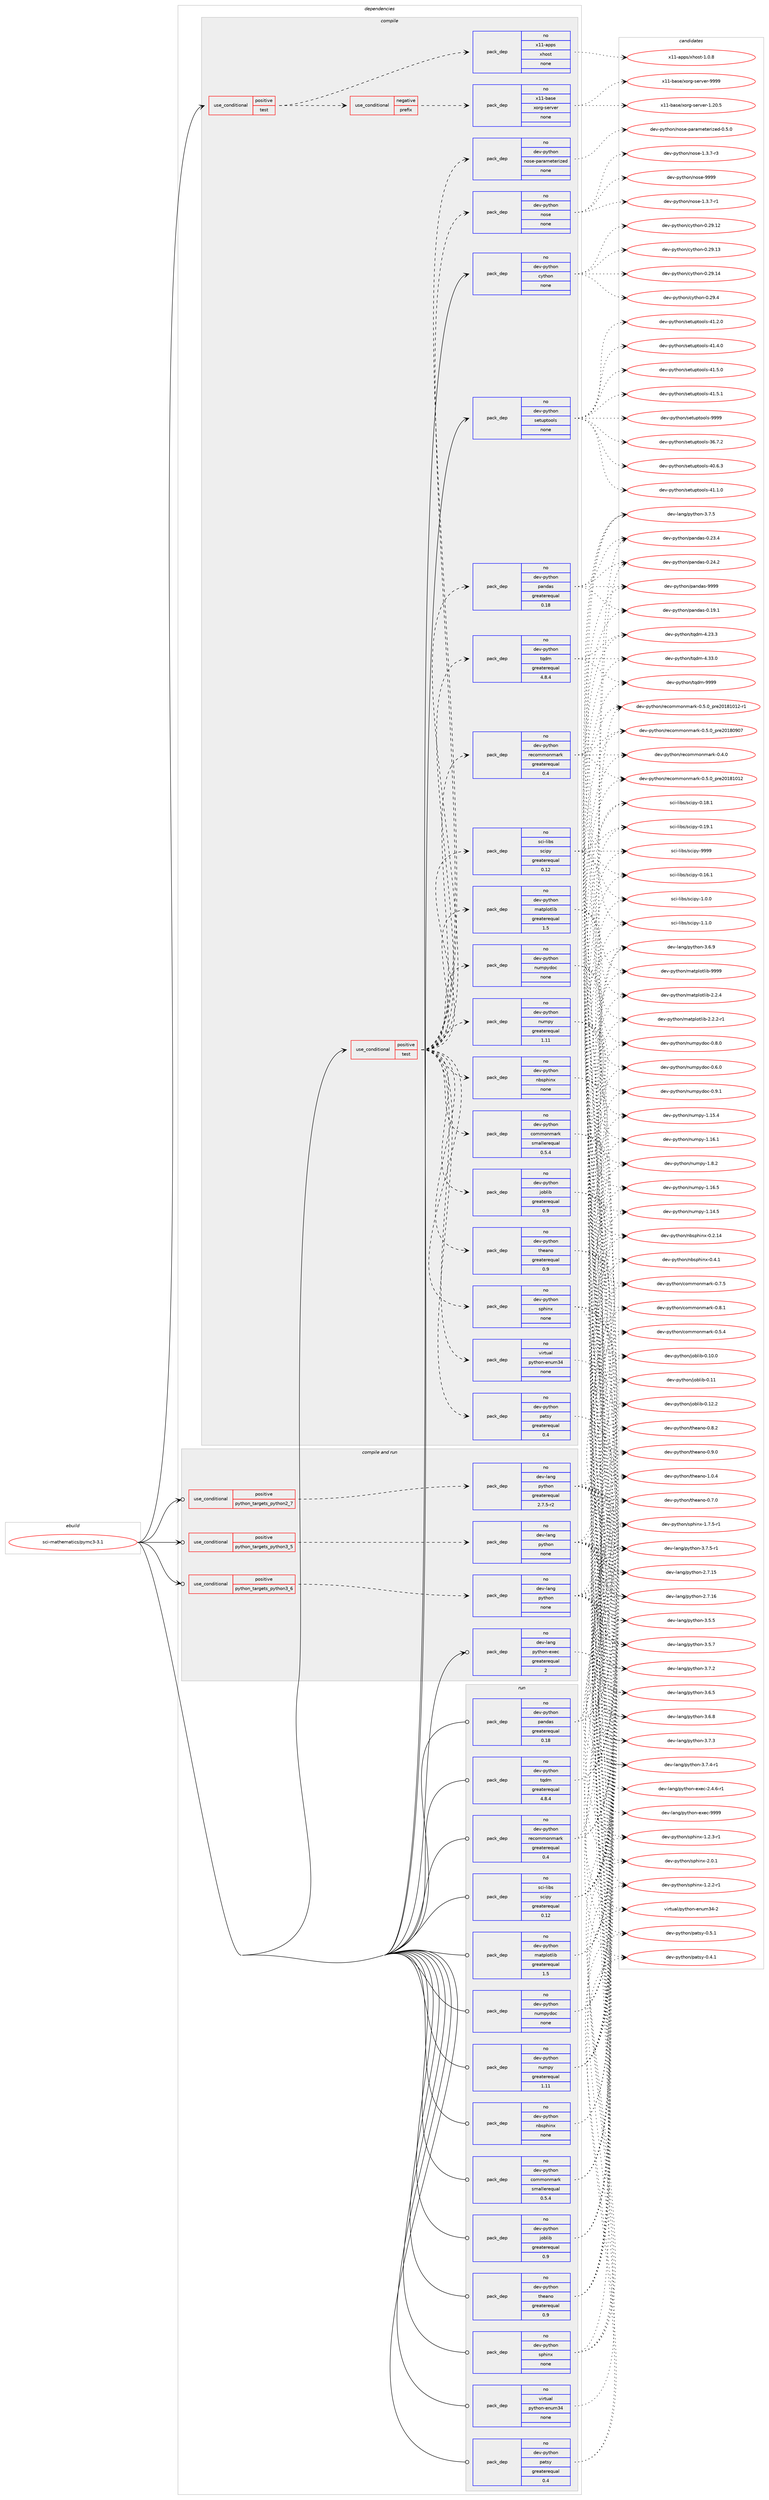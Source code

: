 digraph prolog {

# *************
# Graph options
# *************

newrank=true;
concentrate=true;
compound=true;
graph [rankdir=LR,fontname=Helvetica,fontsize=10,ranksep=1.5];#, ranksep=2.5, nodesep=0.2];
edge  [arrowhead=vee];
node  [fontname=Helvetica,fontsize=10];

# **********
# The ebuild
# **********

subgraph cluster_leftcol {
color=gray;
rank=same;
label=<<i>ebuild</i>>;
id [label="sci-mathematics/pymc3-3.1", color=red, width=4, href="../sci-mathematics/pymc3-3.1.svg"];
}

# ****************
# The dependencies
# ****************

subgraph cluster_midcol {
color=gray;
label=<<i>dependencies</i>>;
subgraph cluster_compile {
fillcolor="#eeeeee";
style=filled;
label=<<i>compile</i>>;
subgraph cond209351 {
dependency862166 [label=<<TABLE BORDER="0" CELLBORDER="1" CELLSPACING="0" CELLPADDING="4"><TR><TD ROWSPAN="3" CELLPADDING="10">use_conditional</TD></TR><TR><TD>positive</TD></TR><TR><TD>test</TD></TR></TABLE>>, shape=none, color=red];
subgraph cond209352 {
dependency862167 [label=<<TABLE BORDER="0" CELLBORDER="1" CELLSPACING="0" CELLPADDING="4"><TR><TD ROWSPAN="3" CELLPADDING="10">use_conditional</TD></TR><TR><TD>negative</TD></TR><TR><TD>prefix</TD></TR></TABLE>>, shape=none, color=red];
subgraph pack637575 {
dependency862168 [label=<<TABLE BORDER="0" CELLBORDER="1" CELLSPACING="0" CELLPADDING="4" WIDTH="220"><TR><TD ROWSPAN="6" CELLPADDING="30">pack_dep</TD></TR><TR><TD WIDTH="110">no</TD></TR><TR><TD>x11-base</TD></TR><TR><TD>xorg-server</TD></TR><TR><TD>none</TD></TR><TR><TD></TD></TR></TABLE>>, shape=none, color=blue];
}
dependency862167:e -> dependency862168:w [weight=20,style="dashed",arrowhead="vee"];
}
dependency862166:e -> dependency862167:w [weight=20,style="dashed",arrowhead="vee"];
subgraph pack637576 {
dependency862169 [label=<<TABLE BORDER="0" CELLBORDER="1" CELLSPACING="0" CELLPADDING="4" WIDTH="220"><TR><TD ROWSPAN="6" CELLPADDING="30">pack_dep</TD></TR><TR><TD WIDTH="110">no</TD></TR><TR><TD>x11-apps</TD></TR><TR><TD>xhost</TD></TR><TR><TD>none</TD></TR><TR><TD></TD></TR></TABLE>>, shape=none, color=blue];
}
dependency862166:e -> dependency862169:w [weight=20,style="dashed",arrowhead="vee"];
}
id:e -> dependency862166:w [weight=20,style="solid",arrowhead="vee"];
subgraph cond209353 {
dependency862170 [label=<<TABLE BORDER="0" CELLBORDER="1" CELLSPACING="0" CELLPADDING="4"><TR><TD ROWSPAN="3" CELLPADDING="10">use_conditional</TD></TR><TR><TD>positive</TD></TR><TR><TD>test</TD></TR></TABLE>>, shape=none, color=red];
subgraph pack637577 {
dependency862171 [label=<<TABLE BORDER="0" CELLBORDER="1" CELLSPACING="0" CELLPADDING="4" WIDTH="220"><TR><TD ROWSPAN="6" CELLPADDING="30">pack_dep</TD></TR><TR><TD WIDTH="110">no</TD></TR><TR><TD>dev-python</TD></TR><TR><TD>commonmark</TD></TR><TR><TD>smallerequal</TD></TR><TR><TD>0.5.4</TD></TR></TABLE>>, shape=none, color=blue];
}
dependency862170:e -> dependency862171:w [weight=20,style="dashed",arrowhead="vee"];
subgraph pack637578 {
dependency862172 [label=<<TABLE BORDER="0" CELLBORDER="1" CELLSPACING="0" CELLPADDING="4" WIDTH="220"><TR><TD ROWSPAN="6" CELLPADDING="30">pack_dep</TD></TR><TR><TD WIDTH="110">no</TD></TR><TR><TD>dev-python</TD></TR><TR><TD>joblib</TD></TR><TR><TD>greaterequal</TD></TR><TR><TD>0.9</TD></TR></TABLE>>, shape=none, color=blue];
}
dependency862170:e -> dependency862172:w [weight=20,style="dashed",arrowhead="vee"];
subgraph pack637579 {
dependency862173 [label=<<TABLE BORDER="0" CELLBORDER="1" CELLSPACING="0" CELLPADDING="4" WIDTH="220"><TR><TD ROWSPAN="6" CELLPADDING="30">pack_dep</TD></TR><TR><TD WIDTH="110">no</TD></TR><TR><TD>dev-python</TD></TR><TR><TD>numpy</TD></TR><TR><TD>greaterequal</TD></TR><TR><TD>1.11</TD></TR></TABLE>>, shape=none, color=blue];
}
dependency862170:e -> dependency862173:w [weight=20,style="dashed",arrowhead="vee"];
subgraph pack637580 {
dependency862174 [label=<<TABLE BORDER="0" CELLBORDER="1" CELLSPACING="0" CELLPADDING="4" WIDTH="220"><TR><TD ROWSPAN="6" CELLPADDING="30">pack_dep</TD></TR><TR><TD WIDTH="110">no</TD></TR><TR><TD>dev-python</TD></TR><TR><TD>matplotlib</TD></TR><TR><TD>greaterequal</TD></TR><TR><TD>1.5</TD></TR></TABLE>>, shape=none, color=blue];
}
dependency862170:e -> dependency862174:w [weight=20,style="dashed",arrowhead="vee"];
subgraph pack637581 {
dependency862175 [label=<<TABLE BORDER="0" CELLBORDER="1" CELLSPACING="0" CELLPADDING="4" WIDTH="220"><TR><TD ROWSPAN="6" CELLPADDING="30">pack_dep</TD></TR><TR><TD WIDTH="110">no</TD></TR><TR><TD>dev-python</TD></TR><TR><TD>nbsphinx</TD></TR><TR><TD>none</TD></TR><TR><TD></TD></TR></TABLE>>, shape=none, color=blue];
}
dependency862170:e -> dependency862175:w [weight=20,style="dashed",arrowhead="vee"];
subgraph pack637582 {
dependency862176 [label=<<TABLE BORDER="0" CELLBORDER="1" CELLSPACING="0" CELLPADDING="4" WIDTH="220"><TR><TD ROWSPAN="6" CELLPADDING="30">pack_dep</TD></TR><TR><TD WIDTH="110">no</TD></TR><TR><TD>dev-python</TD></TR><TR><TD>numpydoc</TD></TR><TR><TD>none</TD></TR><TR><TD></TD></TR></TABLE>>, shape=none, color=blue];
}
dependency862170:e -> dependency862176:w [weight=20,style="dashed",arrowhead="vee"];
subgraph pack637583 {
dependency862177 [label=<<TABLE BORDER="0" CELLBORDER="1" CELLSPACING="0" CELLPADDING="4" WIDTH="220"><TR><TD ROWSPAN="6" CELLPADDING="30">pack_dep</TD></TR><TR><TD WIDTH="110">no</TD></TR><TR><TD>dev-python</TD></TR><TR><TD>pandas</TD></TR><TR><TD>greaterequal</TD></TR><TR><TD>0.18</TD></TR></TABLE>>, shape=none, color=blue];
}
dependency862170:e -> dependency862177:w [weight=20,style="dashed",arrowhead="vee"];
subgraph pack637584 {
dependency862178 [label=<<TABLE BORDER="0" CELLBORDER="1" CELLSPACING="0" CELLPADDING="4" WIDTH="220"><TR><TD ROWSPAN="6" CELLPADDING="30">pack_dep</TD></TR><TR><TD WIDTH="110">no</TD></TR><TR><TD>dev-python</TD></TR><TR><TD>patsy</TD></TR><TR><TD>greaterequal</TD></TR><TR><TD>0.4</TD></TR></TABLE>>, shape=none, color=blue];
}
dependency862170:e -> dependency862178:w [weight=20,style="dashed",arrowhead="vee"];
subgraph pack637585 {
dependency862179 [label=<<TABLE BORDER="0" CELLBORDER="1" CELLSPACING="0" CELLPADDING="4" WIDTH="220"><TR><TD ROWSPAN="6" CELLPADDING="30">pack_dep</TD></TR><TR><TD WIDTH="110">no</TD></TR><TR><TD>dev-python</TD></TR><TR><TD>recommonmark</TD></TR><TR><TD>greaterequal</TD></TR><TR><TD>0.4</TD></TR></TABLE>>, shape=none, color=blue];
}
dependency862170:e -> dependency862179:w [weight=20,style="dashed",arrowhead="vee"];
subgraph pack637586 {
dependency862180 [label=<<TABLE BORDER="0" CELLBORDER="1" CELLSPACING="0" CELLPADDING="4" WIDTH="220"><TR><TD ROWSPAN="6" CELLPADDING="30">pack_dep</TD></TR><TR><TD WIDTH="110">no</TD></TR><TR><TD>dev-python</TD></TR><TR><TD>sphinx</TD></TR><TR><TD>none</TD></TR><TR><TD></TD></TR></TABLE>>, shape=none, color=blue];
}
dependency862170:e -> dependency862180:w [weight=20,style="dashed",arrowhead="vee"];
subgraph pack637587 {
dependency862181 [label=<<TABLE BORDER="0" CELLBORDER="1" CELLSPACING="0" CELLPADDING="4" WIDTH="220"><TR><TD ROWSPAN="6" CELLPADDING="30">pack_dep</TD></TR><TR><TD WIDTH="110">no</TD></TR><TR><TD>dev-python</TD></TR><TR><TD>theano</TD></TR><TR><TD>greaterequal</TD></TR><TR><TD>0.9</TD></TR></TABLE>>, shape=none, color=blue];
}
dependency862170:e -> dependency862181:w [weight=20,style="dashed",arrowhead="vee"];
subgraph pack637588 {
dependency862182 [label=<<TABLE BORDER="0" CELLBORDER="1" CELLSPACING="0" CELLPADDING="4" WIDTH="220"><TR><TD ROWSPAN="6" CELLPADDING="30">pack_dep</TD></TR><TR><TD WIDTH="110">no</TD></TR><TR><TD>dev-python</TD></TR><TR><TD>tqdm</TD></TR><TR><TD>greaterequal</TD></TR><TR><TD>4.8.4</TD></TR></TABLE>>, shape=none, color=blue];
}
dependency862170:e -> dependency862182:w [weight=20,style="dashed",arrowhead="vee"];
subgraph pack637589 {
dependency862183 [label=<<TABLE BORDER="0" CELLBORDER="1" CELLSPACING="0" CELLPADDING="4" WIDTH="220"><TR><TD ROWSPAN="6" CELLPADDING="30">pack_dep</TD></TR><TR><TD WIDTH="110">no</TD></TR><TR><TD>sci-libs</TD></TR><TR><TD>scipy</TD></TR><TR><TD>greaterequal</TD></TR><TR><TD>0.12</TD></TR></TABLE>>, shape=none, color=blue];
}
dependency862170:e -> dependency862183:w [weight=20,style="dashed",arrowhead="vee"];
subgraph pack637590 {
dependency862184 [label=<<TABLE BORDER="0" CELLBORDER="1" CELLSPACING="0" CELLPADDING="4" WIDTH="220"><TR><TD ROWSPAN="6" CELLPADDING="30">pack_dep</TD></TR><TR><TD WIDTH="110">no</TD></TR><TR><TD>virtual</TD></TR><TR><TD>python-enum34</TD></TR><TR><TD>none</TD></TR><TR><TD></TD></TR></TABLE>>, shape=none, color=blue];
}
dependency862170:e -> dependency862184:w [weight=20,style="dashed",arrowhead="vee"];
subgraph pack637591 {
dependency862185 [label=<<TABLE BORDER="0" CELLBORDER="1" CELLSPACING="0" CELLPADDING="4" WIDTH="220"><TR><TD ROWSPAN="6" CELLPADDING="30">pack_dep</TD></TR><TR><TD WIDTH="110">no</TD></TR><TR><TD>dev-python</TD></TR><TR><TD>nose</TD></TR><TR><TD>none</TD></TR><TR><TD></TD></TR></TABLE>>, shape=none, color=blue];
}
dependency862170:e -> dependency862185:w [weight=20,style="dashed",arrowhead="vee"];
subgraph pack637592 {
dependency862186 [label=<<TABLE BORDER="0" CELLBORDER="1" CELLSPACING="0" CELLPADDING="4" WIDTH="220"><TR><TD ROWSPAN="6" CELLPADDING="30">pack_dep</TD></TR><TR><TD WIDTH="110">no</TD></TR><TR><TD>dev-python</TD></TR><TR><TD>nose-parameterized</TD></TR><TR><TD>none</TD></TR><TR><TD></TD></TR></TABLE>>, shape=none, color=blue];
}
dependency862170:e -> dependency862186:w [weight=20,style="dashed",arrowhead="vee"];
}
id:e -> dependency862170:w [weight=20,style="solid",arrowhead="vee"];
subgraph pack637593 {
dependency862187 [label=<<TABLE BORDER="0" CELLBORDER="1" CELLSPACING="0" CELLPADDING="4" WIDTH="220"><TR><TD ROWSPAN="6" CELLPADDING="30">pack_dep</TD></TR><TR><TD WIDTH="110">no</TD></TR><TR><TD>dev-python</TD></TR><TR><TD>cython</TD></TR><TR><TD>none</TD></TR><TR><TD></TD></TR></TABLE>>, shape=none, color=blue];
}
id:e -> dependency862187:w [weight=20,style="solid",arrowhead="vee"];
subgraph pack637594 {
dependency862188 [label=<<TABLE BORDER="0" CELLBORDER="1" CELLSPACING="0" CELLPADDING="4" WIDTH="220"><TR><TD ROWSPAN="6" CELLPADDING="30">pack_dep</TD></TR><TR><TD WIDTH="110">no</TD></TR><TR><TD>dev-python</TD></TR><TR><TD>setuptools</TD></TR><TR><TD>none</TD></TR><TR><TD></TD></TR></TABLE>>, shape=none, color=blue];
}
id:e -> dependency862188:w [weight=20,style="solid",arrowhead="vee"];
}
subgraph cluster_compileandrun {
fillcolor="#eeeeee";
style=filled;
label=<<i>compile and run</i>>;
subgraph cond209354 {
dependency862189 [label=<<TABLE BORDER="0" CELLBORDER="1" CELLSPACING="0" CELLPADDING="4"><TR><TD ROWSPAN="3" CELLPADDING="10">use_conditional</TD></TR><TR><TD>positive</TD></TR><TR><TD>python_targets_python2_7</TD></TR></TABLE>>, shape=none, color=red];
subgraph pack637595 {
dependency862190 [label=<<TABLE BORDER="0" CELLBORDER="1" CELLSPACING="0" CELLPADDING="4" WIDTH="220"><TR><TD ROWSPAN="6" CELLPADDING="30">pack_dep</TD></TR><TR><TD WIDTH="110">no</TD></TR><TR><TD>dev-lang</TD></TR><TR><TD>python</TD></TR><TR><TD>greaterequal</TD></TR><TR><TD>2.7.5-r2</TD></TR></TABLE>>, shape=none, color=blue];
}
dependency862189:e -> dependency862190:w [weight=20,style="dashed",arrowhead="vee"];
}
id:e -> dependency862189:w [weight=20,style="solid",arrowhead="odotvee"];
subgraph cond209355 {
dependency862191 [label=<<TABLE BORDER="0" CELLBORDER="1" CELLSPACING="0" CELLPADDING="4"><TR><TD ROWSPAN="3" CELLPADDING="10">use_conditional</TD></TR><TR><TD>positive</TD></TR><TR><TD>python_targets_python3_5</TD></TR></TABLE>>, shape=none, color=red];
subgraph pack637596 {
dependency862192 [label=<<TABLE BORDER="0" CELLBORDER="1" CELLSPACING="0" CELLPADDING="4" WIDTH="220"><TR><TD ROWSPAN="6" CELLPADDING="30">pack_dep</TD></TR><TR><TD WIDTH="110">no</TD></TR><TR><TD>dev-lang</TD></TR><TR><TD>python</TD></TR><TR><TD>none</TD></TR><TR><TD></TD></TR></TABLE>>, shape=none, color=blue];
}
dependency862191:e -> dependency862192:w [weight=20,style="dashed",arrowhead="vee"];
}
id:e -> dependency862191:w [weight=20,style="solid",arrowhead="odotvee"];
subgraph cond209356 {
dependency862193 [label=<<TABLE BORDER="0" CELLBORDER="1" CELLSPACING="0" CELLPADDING="4"><TR><TD ROWSPAN="3" CELLPADDING="10">use_conditional</TD></TR><TR><TD>positive</TD></TR><TR><TD>python_targets_python3_6</TD></TR></TABLE>>, shape=none, color=red];
subgraph pack637597 {
dependency862194 [label=<<TABLE BORDER="0" CELLBORDER="1" CELLSPACING="0" CELLPADDING="4" WIDTH="220"><TR><TD ROWSPAN="6" CELLPADDING="30">pack_dep</TD></TR><TR><TD WIDTH="110">no</TD></TR><TR><TD>dev-lang</TD></TR><TR><TD>python</TD></TR><TR><TD>none</TD></TR><TR><TD></TD></TR></TABLE>>, shape=none, color=blue];
}
dependency862193:e -> dependency862194:w [weight=20,style="dashed",arrowhead="vee"];
}
id:e -> dependency862193:w [weight=20,style="solid",arrowhead="odotvee"];
subgraph pack637598 {
dependency862195 [label=<<TABLE BORDER="0" CELLBORDER="1" CELLSPACING="0" CELLPADDING="4" WIDTH="220"><TR><TD ROWSPAN="6" CELLPADDING="30">pack_dep</TD></TR><TR><TD WIDTH="110">no</TD></TR><TR><TD>dev-lang</TD></TR><TR><TD>python-exec</TD></TR><TR><TD>greaterequal</TD></TR><TR><TD>2</TD></TR></TABLE>>, shape=none, color=blue];
}
id:e -> dependency862195:w [weight=20,style="solid",arrowhead="odotvee"];
}
subgraph cluster_run {
fillcolor="#eeeeee";
style=filled;
label=<<i>run</i>>;
subgraph pack637599 {
dependency862196 [label=<<TABLE BORDER="0" CELLBORDER="1" CELLSPACING="0" CELLPADDING="4" WIDTH="220"><TR><TD ROWSPAN="6" CELLPADDING="30">pack_dep</TD></TR><TR><TD WIDTH="110">no</TD></TR><TR><TD>dev-python</TD></TR><TR><TD>commonmark</TD></TR><TR><TD>smallerequal</TD></TR><TR><TD>0.5.4</TD></TR></TABLE>>, shape=none, color=blue];
}
id:e -> dependency862196:w [weight=20,style="solid",arrowhead="odot"];
subgraph pack637600 {
dependency862197 [label=<<TABLE BORDER="0" CELLBORDER="1" CELLSPACING="0" CELLPADDING="4" WIDTH="220"><TR><TD ROWSPAN="6" CELLPADDING="30">pack_dep</TD></TR><TR><TD WIDTH="110">no</TD></TR><TR><TD>dev-python</TD></TR><TR><TD>joblib</TD></TR><TR><TD>greaterequal</TD></TR><TR><TD>0.9</TD></TR></TABLE>>, shape=none, color=blue];
}
id:e -> dependency862197:w [weight=20,style="solid",arrowhead="odot"];
subgraph pack637601 {
dependency862198 [label=<<TABLE BORDER="0" CELLBORDER="1" CELLSPACING="0" CELLPADDING="4" WIDTH="220"><TR><TD ROWSPAN="6" CELLPADDING="30">pack_dep</TD></TR><TR><TD WIDTH="110">no</TD></TR><TR><TD>dev-python</TD></TR><TR><TD>matplotlib</TD></TR><TR><TD>greaterequal</TD></TR><TR><TD>1.5</TD></TR></TABLE>>, shape=none, color=blue];
}
id:e -> dependency862198:w [weight=20,style="solid",arrowhead="odot"];
subgraph pack637602 {
dependency862199 [label=<<TABLE BORDER="0" CELLBORDER="1" CELLSPACING="0" CELLPADDING="4" WIDTH="220"><TR><TD ROWSPAN="6" CELLPADDING="30">pack_dep</TD></TR><TR><TD WIDTH="110">no</TD></TR><TR><TD>dev-python</TD></TR><TR><TD>nbsphinx</TD></TR><TR><TD>none</TD></TR><TR><TD></TD></TR></TABLE>>, shape=none, color=blue];
}
id:e -> dependency862199:w [weight=20,style="solid",arrowhead="odot"];
subgraph pack637603 {
dependency862200 [label=<<TABLE BORDER="0" CELLBORDER="1" CELLSPACING="0" CELLPADDING="4" WIDTH="220"><TR><TD ROWSPAN="6" CELLPADDING="30">pack_dep</TD></TR><TR><TD WIDTH="110">no</TD></TR><TR><TD>dev-python</TD></TR><TR><TD>numpy</TD></TR><TR><TD>greaterequal</TD></TR><TR><TD>1.11</TD></TR></TABLE>>, shape=none, color=blue];
}
id:e -> dependency862200:w [weight=20,style="solid",arrowhead="odot"];
subgraph pack637604 {
dependency862201 [label=<<TABLE BORDER="0" CELLBORDER="1" CELLSPACING="0" CELLPADDING="4" WIDTH="220"><TR><TD ROWSPAN="6" CELLPADDING="30">pack_dep</TD></TR><TR><TD WIDTH="110">no</TD></TR><TR><TD>dev-python</TD></TR><TR><TD>numpydoc</TD></TR><TR><TD>none</TD></TR><TR><TD></TD></TR></TABLE>>, shape=none, color=blue];
}
id:e -> dependency862201:w [weight=20,style="solid",arrowhead="odot"];
subgraph pack637605 {
dependency862202 [label=<<TABLE BORDER="0" CELLBORDER="1" CELLSPACING="0" CELLPADDING="4" WIDTH="220"><TR><TD ROWSPAN="6" CELLPADDING="30">pack_dep</TD></TR><TR><TD WIDTH="110">no</TD></TR><TR><TD>dev-python</TD></TR><TR><TD>pandas</TD></TR><TR><TD>greaterequal</TD></TR><TR><TD>0.18</TD></TR></TABLE>>, shape=none, color=blue];
}
id:e -> dependency862202:w [weight=20,style="solid",arrowhead="odot"];
subgraph pack637606 {
dependency862203 [label=<<TABLE BORDER="0" CELLBORDER="1" CELLSPACING="0" CELLPADDING="4" WIDTH="220"><TR><TD ROWSPAN="6" CELLPADDING="30">pack_dep</TD></TR><TR><TD WIDTH="110">no</TD></TR><TR><TD>dev-python</TD></TR><TR><TD>patsy</TD></TR><TR><TD>greaterequal</TD></TR><TR><TD>0.4</TD></TR></TABLE>>, shape=none, color=blue];
}
id:e -> dependency862203:w [weight=20,style="solid",arrowhead="odot"];
subgraph pack637607 {
dependency862204 [label=<<TABLE BORDER="0" CELLBORDER="1" CELLSPACING="0" CELLPADDING="4" WIDTH="220"><TR><TD ROWSPAN="6" CELLPADDING="30">pack_dep</TD></TR><TR><TD WIDTH="110">no</TD></TR><TR><TD>dev-python</TD></TR><TR><TD>recommonmark</TD></TR><TR><TD>greaterequal</TD></TR><TR><TD>0.4</TD></TR></TABLE>>, shape=none, color=blue];
}
id:e -> dependency862204:w [weight=20,style="solid",arrowhead="odot"];
subgraph pack637608 {
dependency862205 [label=<<TABLE BORDER="0" CELLBORDER="1" CELLSPACING="0" CELLPADDING="4" WIDTH="220"><TR><TD ROWSPAN="6" CELLPADDING="30">pack_dep</TD></TR><TR><TD WIDTH="110">no</TD></TR><TR><TD>dev-python</TD></TR><TR><TD>sphinx</TD></TR><TR><TD>none</TD></TR><TR><TD></TD></TR></TABLE>>, shape=none, color=blue];
}
id:e -> dependency862205:w [weight=20,style="solid",arrowhead="odot"];
subgraph pack637609 {
dependency862206 [label=<<TABLE BORDER="0" CELLBORDER="1" CELLSPACING="0" CELLPADDING="4" WIDTH="220"><TR><TD ROWSPAN="6" CELLPADDING="30">pack_dep</TD></TR><TR><TD WIDTH="110">no</TD></TR><TR><TD>dev-python</TD></TR><TR><TD>theano</TD></TR><TR><TD>greaterequal</TD></TR><TR><TD>0.9</TD></TR></TABLE>>, shape=none, color=blue];
}
id:e -> dependency862206:w [weight=20,style="solid",arrowhead="odot"];
subgraph pack637610 {
dependency862207 [label=<<TABLE BORDER="0" CELLBORDER="1" CELLSPACING="0" CELLPADDING="4" WIDTH="220"><TR><TD ROWSPAN="6" CELLPADDING="30">pack_dep</TD></TR><TR><TD WIDTH="110">no</TD></TR><TR><TD>dev-python</TD></TR><TR><TD>tqdm</TD></TR><TR><TD>greaterequal</TD></TR><TR><TD>4.8.4</TD></TR></TABLE>>, shape=none, color=blue];
}
id:e -> dependency862207:w [weight=20,style="solid",arrowhead="odot"];
subgraph pack637611 {
dependency862208 [label=<<TABLE BORDER="0" CELLBORDER="1" CELLSPACING="0" CELLPADDING="4" WIDTH="220"><TR><TD ROWSPAN="6" CELLPADDING="30">pack_dep</TD></TR><TR><TD WIDTH="110">no</TD></TR><TR><TD>sci-libs</TD></TR><TR><TD>scipy</TD></TR><TR><TD>greaterequal</TD></TR><TR><TD>0.12</TD></TR></TABLE>>, shape=none, color=blue];
}
id:e -> dependency862208:w [weight=20,style="solid",arrowhead="odot"];
subgraph pack637612 {
dependency862209 [label=<<TABLE BORDER="0" CELLBORDER="1" CELLSPACING="0" CELLPADDING="4" WIDTH="220"><TR><TD ROWSPAN="6" CELLPADDING="30">pack_dep</TD></TR><TR><TD WIDTH="110">no</TD></TR><TR><TD>virtual</TD></TR><TR><TD>python-enum34</TD></TR><TR><TD>none</TD></TR><TR><TD></TD></TR></TABLE>>, shape=none, color=blue];
}
id:e -> dependency862209:w [weight=20,style="solid",arrowhead="odot"];
}
}

# **************
# The candidates
# **************

subgraph cluster_choices {
rank=same;
color=gray;
label=<<i>candidates</i>>;

subgraph choice637575 {
color=black;
nodesep=1;
choice1204949459897115101471201111141034511510111411810111445494650484653 [label="x11-base/xorg-server-1.20.5", color=red, width=4,href="../x11-base/xorg-server-1.20.5.svg"];
choice120494945989711510147120111114103451151011141181011144557575757 [label="x11-base/xorg-server-9999", color=red, width=4,href="../x11-base/xorg-server-9999.svg"];
dependency862168:e -> choice1204949459897115101471201111141034511510111411810111445494650484653:w [style=dotted,weight="100"];
dependency862168:e -> choice120494945989711510147120111114103451151011141181011144557575757:w [style=dotted,weight="100"];
}
subgraph choice637576 {
color=black;
nodesep=1;
choice1204949459711211211547120104111115116454946484656 [label="x11-apps/xhost-1.0.8", color=red, width=4,href="../x11-apps/xhost-1.0.8.svg"];
dependency862169:e -> choice1204949459711211211547120104111115116454946484656:w [style=dotted,weight="100"];
}
subgraph choice637577 {
color=black;
nodesep=1;
choice10010111845112121116104111110479911110910911111010997114107454846534652 [label="dev-python/commonmark-0.5.4", color=red, width=4,href="../dev-python/commonmark-0.5.4.svg"];
choice10010111845112121116104111110479911110910911111010997114107454846554653 [label="dev-python/commonmark-0.7.5", color=red, width=4,href="../dev-python/commonmark-0.7.5.svg"];
choice10010111845112121116104111110479911110910911111010997114107454846564649 [label="dev-python/commonmark-0.8.1", color=red, width=4,href="../dev-python/commonmark-0.8.1.svg"];
dependency862171:e -> choice10010111845112121116104111110479911110910911111010997114107454846534652:w [style=dotted,weight="100"];
dependency862171:e -> choice10010111845112121116104111110479911110910911111010997114107454846554653:w [style=dotted,weight="100"];
dependency862171:e -> choice10010111845112121116104111110479911110910911111010997114107454846564649:w [style=dotted,weight="100"];
}
subgraph choice637578 {
color=black;
nodesep=1;
choice1001011184511212111610411111047106111981081059845484649484648 [label="dev-python/joblib-0.10.0", color=red, width=4,href="../dev-python/joblib-0.10.0.svg"];
choice100101118451121211161041111104710611198108105984548464949 [label="dev-python/joblib-0.11", color=red, width=4,href="../dev-python/joblib-0.11.svg"];
choice1001011184511212111610411111047106111981081059845484649504650 [label="dev-python/joblib-0.12.2", color=red, width=4,href="../dev-python/joblib-0.12.2.svg"];
dependency862172:e -> choice1001011184511212111610411111047106111981081059845484649484648:w [style=dotted,weight="100"];
dependency862172:e -> choice100101118451121211161041111104710611198108105984548464949:w [style=dotted,weight="100"];
dependency862172:e -> choice1001011184511212111610411111047106111981081059845484649504650:w [style=dotted,weight="100"];
}
subgraph choice637579 {
color=black;
nodesep=1;
choice100101118451121211161041111104711011710911212145494649524653 [label="dev-python/numpy-1.14.5", color=red, width=4,href="../dev-python/numpy-1.14.5.svg"];
choice100101118451121211161041111104711011710911212145494649534652 [label="dev-python/numpy-1.15.4", color=red, width=4,href="../dev-python/numpy-1.15.4.svg"];
choice100101118451121211161041111104711011710911212145494649544649 [label="dev-python/numpy-1.16.1", color=red, width=4,href="../dev-python/numpy-1.16.1.svg"];
choice100101118451121211161041111104711011710911212145494649544653 [label="dev-python/numpy-1.16.5", color=red, width=4,href="../dev-python/numpy-1.16.5.svg"];
choice1001011184511212111610411111047110117109112121454946564650 [label="dev-python/numpy-1.8.2", color=red, width=4,href="../dev-python/numpy-1.8.2.svg"];
dependency862173:e -> choice100101118451121211161041111104711011710911212145494649524653:w [style=dotted,weight="100"];
dependency862173:e -> choice100101118451121211161041111104711011710911212145494649534652:w [style=dotted,weight="100"];
dependency862173:e -> choice100101118451121211161041111104711011710911212145494649544649:w [style=dotted,weight="100"];
dependency862173:e -> choice100101118451121211161041111104711011710911212145494649544653:w [style=dotted,weight="100"];
dependency862173:e -> choice1001011184511212111610411111047110117109112121454946564650:w [style=dotted,weight="100"];
}
subgraph choice637580 {
color=black;
nodesep=1;
choice100101118451121211161041111104710997116112108111116108105984550465046504511449 [label="dev-python/matplotlib-2.2.2-r1", color=red, width=4,href="../dev-python/matplotlib-2.2.2-r1.svg"];
choice10010111845112121116104111110471099711611210811111610810598455046504652 [label="dev-python/matplotlib-2.2.4", color=red, width=4,href="../dev-python/matplotlib-2.2.4.svg"];
choice100101118451121211161041111104710997116112108111116108105984557575757 [label="dev-python/matplotlib-9999", color=red, width=4,href="../dev-python/matplotlib-9999.svg"];
dependency862174:e -> choice100101118451121211161041111104710997116112108111116108105984550465046504511449:w [style=dotted,weight="100"];
dependency862174:e -> choice10010111845112121116104111110471099711611210811111610810598455046504652:w [style=dotted,weight="100"];
dependency862174:e -> choice100101118451121211161041111104710997116112108111116108105984557575757:w [style=dotted,weight="100"];
}
subgraph choice637581 {
color=black;
nodesep=1;
choice10010111845112121116104111110471109811511210410511012045484650464952 [label="dev-python/nbsphinx-0.2.14", color=red, width=4,href="../dev-python/nbsphinx-0.2.14.svg"];
choice100101118451121211161041111104711098115112104105110120454846524649 [label="dev-python/nbsphinx-0.4.1", color=red, width=4,href="../dev-python/nbsphinx-0.4.1.svg"];
dependency862175:e -> choice10010111845112121116104111110471109811511210410511012045484650464952:w [style=dotted,weight="100"];
dependency862175:e -> choice100101118451121211161041111104711098115112104105110120454846524649:w [style=dotted,weight="100"];
}
subgraph choice637582 {
color=black;
nodesep=1;
choice100101118451121211161041111104711011710911212110011199454846544648 [label="dev-python/numpydoc-0.6.0", color=red, width=4,href="../dev-python/numpydoc-0.6.0.svg"];
choice100101118451121211161041111104711011710911212110011199454846564648 [label="dev-python/numpydoc-0.8.0", color=red, width=4,href="../dev-python/numpydoc-0.8.0.svg"];
choice100101118451121211161041111104711011710911212110011199454846574649 [label="dev-python/numpydoc-0.9.1", color=red, width=4,href="../dev-python/numpydoc-0.9.1.svg"];
dependency862176:e -> choice100101118451121211161041111104711011710911212110011199454846544648:w [style=dotted,weight="100"];
dependency862176:e -> choice100101118451121211161041111104711011710911212110011199454846564648:w [style=dotted,weight="100"];
dependency862176:e -> choice100101118451121211161041111104711011710911212110011199454846574649:w [style=dotted,weight="100"];
}
subgraph choice637583 {
color=black;
nodesep=1;
choice1001011184511212111610411111047112971101009711545484649574649 [label="dev-python/pandas-0.19.1", color=red, width=4,href="../dev-python/pandas-0.19.1.svg"];
choice1001011184511212111610411111047112971101009711545484650514652 [label="dev-python/pandas-0.23.4", color=red, width=4,href="../dev-python/pandas-0.23.4.svg"];
choice1001011184511212111610411111047112971101009711545484650524650 [label="dev-python/pandas-0.24.2", color=red, width=4,href="../dev-python/pandas-0.24.2.svg"];
choice100101118451121211161041111104711297110100971154557575757 [label="dev-python/pandas-9999", color=red, width=4,href="../dev-python/pandas-9999.svg"];
dependency862177:e -> choice1001011184511212111610411111047112971101009711545484649574649:w [style=dotted,weight="100"];
dependency862177:e -> choice1001011184511212111610411111047112971101009711545484650514652:w [style=dotted,weight="100"];
dependency862177:e -> choice1001011184511212111610411111047112971101009711545484650524650:w [style=dotted,weight="100"];
dependency862177:e -> choice100101118451121211161041111104711297110100971154557575757:w [style=dotted,weight="100"];
}
subgraph choice637584 {
color=black;
nodesep=1;
choice100101118451121211161041111104711297116115121454846524649 [label="dev-python/patsy-0.4.1", color=red, width=4,href="../dev-python/patsy-0.4.1.svg"];
choice100101118451121211161041111104711297116115121454846534649 [label="dev-python/patsy-0.5.1", color=red, width=4,href="../dev-python/patsy-0.5.1.svg"];
dependency862178:e -> choice100101118451121211161041111104711297116115121454846524649:w [style=dotted,weight="100"];
dependency862178:e -> choice100101118451121211161041111104711297116115121454846534649:w [style=dotted,weight="100"];
}
subgraph choice637585 {
color=black;
nodesep=1;
choice10010111845112121116104111110471141019911110910911111010997114107454846524648 [label="dev-python/recommonmark-0.4.0", color=red, width=4,href="../dev-python/recommonmark-0.4.0.svg"];
choice10010111845112121116104111110471141019911110910911111010997114107454846534648951121141015048495648574855 [label="dev-python/recommonmark-0.5.0_pre20180907", color=red, width=4,href="../dev-python/recommonmark-0.5.0_pre20180907.svg"];
choice10010111845112121116104111110471141019911110910911111010997114107454846534648951121141015048495649484950 [label="dev-python/recommonmark-0.5.0_pre20181012", color=red, width=4,href="../dev-python/recommonmark-0.5.0_pre20181012.svg"];
choice100101118451121211161041111104711410199111109109111110109971141074548465346489511211410150484956494849504511449 [label="dev-python/recommonmark-0.5.0_pre20181012-r1", color=red, width=4,href="../dev-python/recommonmark-0.5.0_pre20181012-r1.svg"];
dependency862179:e -> choice10010111845112121116104111110471141019911110910911111010997114107454846524648:w [style=dotted,weight="100"];
dependency862179:e -> choice10010111845112121116104111110471141019911110910911111010997114107454846534648951121141015048495648574855:w [style=dotted,weight="100"];
dependency862179:e -> choice10010111845112121116104111110471141019911110910911111010997114107454846534648951121141015048495649484950:w [style=dotted,weight="100"];
dependency862179:e -> choice100101118451121211161041111104711410199111109109111110109971141074548465346489511211410150484956494849504511449:w [style=dotted,weight="100"];
}
subgraph choice637586 {
color=black;
nodesep=1;
choice10010111845112121116104111110471151121041051101204549465046504511449 [label="dev-python/sphinx-1.2.2-r1", color=red, width=4,href="../dev-python/sphinx-1.2.2-r1.svg"];
choice10010111845112121116104111110471151121041051101204549465046514511449 [label="dev-python/sphinx-1.2.3-r1", color=red, width=4,href="../dev-python/sphinx-1.2.3-r1.svg"];
choice10010111845112121116104111110471151121041051101204549465546534511449 [label="dev-python/sphinx-1.7.5-r1", color=red, width=4,href="../dev-python/sphinx-1.7.5-r1.svg"];
choice1001011184511212111610411111047115112104105110120455046484649 [label="dev-python/sphinx-2.0.1", color=red, width=4,href="../dev-python/sphinx-2.0.1.svg"];
dependency862180:e -> choice10010111845112121116104111110471151121041051101204549465046504511449:w [style=dotted,weight="100"];
dependency862180:e -> choice10010111845112121116104111110471151121041051101204549465046514511449:w [style=dotted,weight="100"];
dependency862180:e -> choice10010111845112121116104111110471151121041051101204549465546534511449:w [style=dotted,weight="100"];
dependency862180:e -> choice1001011184511212111610411111047115112104105110120455046484649:w [style=dotted,weight="100"];
}
subgraph choice637587 {
color=black;
nodesep=1;
choice100101118451121211161041111104711610410197110111454846554648 [label="dev-python/theano-0.7.0", color=red, width=4,href="../dev-python/theano-0.7.0.svg"];
choice100101118451121211161041111104711610410197110111454846564650 [label="dev-python/theano-0.8.2", color=red, width=4,href="../dev-python/theano-0.8.2.svg"];
choice100101118451121211161041111104711610410197110111454846574648 [label="dev-python/theano-0.9.0", color=red, width=4,href="../dev-python/theano-0.9.0.svg"];
choice100101118451121211161041111104711610410197110111454946484652 [label="dev-python/theano-1.0.4", color=red, width=4,href="../dev-python/theano-1.0.4.svg"];
dependency862181:e -> choice100101118451121211161041111104711610410197110111454846554648:w [style=dotted,weight="100"];
dependency862181:e -> choice100101118451121211161041111104711610410197110111454846564650:w [style=dotted,weight="100"];
dependency862181:e -> choice100101118451121211161041111104711610410197110111454846574648:w [style=dotted,weight="100"];
dependency862181:e -> choice100101118451121211161041111104711610410197110111454946484652:w [style=dotted,weight="100"];
}
subgraph choice637588 {
color=black;
nodesep=1;
choice100101118451121211161041111104711611310010945524650514651 [label="dev-python/tqdm-4.23.3", color=red, width=4,href="../dev-python/tqdm-4.23.3.svg"];
choice100101118451121211161041111104711611310010945524651514648 [label="dev-python/tqdm-4.33.0", color=red, width=4,href="../dev-python/tqdm-4.33.0.svg"];
choice10010111845112121116104111110471161131001094557575757 [label="dev-python/tqdm-9999", color=red, width=4,href="../dev-python/tqdm-9999.svg"];
dependency862182:e -> choice100101118451121211161041111104711611310010945524650514651:w [style=dotted,weight="100"];
dependency862182:e -> choice100101118451121211161041111104711611310010945524651514648:w [style=dotted,weight="100"];
dependency862182:e -> choice10010111845112121116104111110471161131001094557575757:w [style=dotted,weight="100"];
}
subgraph choice637589 {
color=black;
nodesep=1;
choice115991054510810598115471159910511212145484649544649 [label="sci-libs/scipy-0.16.1", color=red, width=4,href="../sci-libs/scipy-0.16.1.svg"];
choice115991054510810598115471159910511212145484649564649 [label="sci-libs/scipy-0.18.1", color=red, width=4,href="../sci-libs/scipy-0.18.1.svg"];
choice115991054510810598115471159910511212145484649574649 [label="sci-libs/scipy-0.19.1", color=red, width=4,href="../sci-libs/scipy-0.19.1.svg"];
choice1159910545108105981154711599105112121454946484648 [label="sci-libs/scipy-1.0.0", color=red, width=4,href="../sci-libs/scipy-1.0.0.svg"];
choice1159910545108105981154711599105112121454946494648 [label="sci-libs/scipy-1.1.0", color=red, width=4,href="../sci-libs/scipy-1.1.0.svg"];
choice11599105451081059811547115991051121214557575757 [label="sci-libs/scipy-9999", color=red, width=4,href="../sci-libs/scipy-9999.svg"];
dependency862183:e -> choice115991054510810598115471159910511212145484649544649:w [style=dotted,weight="100"];
dependency862183:e -> choice115991054510810598115471159910511212145484649564649:w [style=dotted,weight="100"];
dependency862183:e -> choice115991054510810598115471159910511212145484649574649:w [style=dotted,weight="100"];
dependency862183:e -> choice1159910545108105981154711599105112121454946484648:w [style=dotted,weight="100"];
dependency862183:e -> choice1159910545108105981154711599105112121454946494648:w [style=dotted,weight="100"];
dependency862183:e -> choice11599105451081059811547115991051121214557575757:w [style=dotted,weight="100"];
}
subgraph choice637590 {
color=black;
nodesep=1;
choice11810511411611797108471121211161041111104510111011710951524550 [label="virtual/python-enum34-2", color=red, width=4,href="../virtual/python-enum34-2.svg"];
dependency862184:e -> choice11810511411611797108471121211161041111104510111011710951524550:w [style=dotted,weight="100"];
}
subgraph choice637591 {
color=black;
nodesep=1;
choice10010111845112121116104111110471101111151014549465146554511449 [label="dev-python/nose-1.3.7-r1", color=red, width=4,href="../dev-python/nose-1.3.7-r1.svg"];
choice10010111845112121116104111110471101111151014549465146554511451 [label="dev-python/nose-1.3.7-r3", color=red, width=4,href="../dev-python/nose-1.3.7-r3.svg"];
choice10010111845112121116104111110471101111151014557575757 [label="dev-python/nose-9999", color=red, width=4,href="../dev-python/nose-9999.svg"];
dependency862185:e -> choice10010111845112121116104111110471101111151014549465146554511449:w [style=dotted,weight="100"];
dependency862185:e -> choice10010111845112121116104111110471101111151014549465146554511451:w [style=dotted,weight="100"];
dependency862185:e -> choice10010111845112121116104111110471101111151014557575757:w [style=dotted,weight="100"];
}
subgraph choice637592 {
color=black;
nodesep=1;
choice1001011184511212111610411111047110111115101451129711497109101116101114105122101100454846534648 [label="dev-python/nose-parameterized-0.5.0", color=red, width=4,href="../dev-python/nose-parameterized-0.5.0.svg"];
dependency862186:e -> choice1001011184511212111610411111047110111115101451129711497109101116101114105122101100454846534648:w [style=dotted,weight="100"];
}
subgraph choice637593 {
color=black;
nodesep=1;
choice1001011184511212111610411111047991211161041111104548465057464950 [label="dev-python/cython-0.29.12", color=red, width=4,href="../dev-python/cython-0.29.12.svg"];
choice1001011184511212111610411111047991211161041111104548465057464951 [label="dev-python/cython-0.29.13", color=red, width=4,href="../dev-python/cython-0.29.13.svg"];
choice1001011184511212111610411111047991211161041111104548465057464952 [label="dev-python/cython-0.29.14", color=red, width=4,href="../dev-python/cython-0.29.14.svg"];
choice10010111845112121116104111110479912111610411111045484650574652 [label="dev-python/cython-0.29.4", color=red, width=4,href="../dev-python/cython-0.29.4.svg"];
dependency862187:e -> choice1001011184511212111610411111047991211161041111104548465057464950:w [style=dotted,weight="100"];
dependency862187:e -> choice1001011184511212111610411111047991211161041111104548465057464951:w [style=dotted,weight="100"];
dependency862187:e -> choice1001011184511212111610411111047991211161041111104548465057464952:w [style=dotted,weight="100"];
dependency862187:e -> choice10010111845112121116104111110479912111610411111045484650574652:w [style=dotted,weight="100"];
}
subgraph choice637594 {
color=black;
nodesep=1;
choice100101118451121211161041111104711510111611711211611111110811545515446554650 [label="dev-python/setuptools-36.7.2", color=red, width=4,href="../dev-python/setuptools-36.7.2.svg"];
choice100101118451121211161041111104711510111611711211611111110811545524846544651 [label="dev-python/setuptools-40.6.3", color=red, width=4,href="../dev-python/setuptools-40.6.3.svg"];
choice100101118451121211161041111104711510111611711211611111110811545524946494648 [label="dev-python/setuptools-41.1.0", color=red, width=4,href="../dev-python/setuptools-41.1.0.svg"];
choice100101118451121211161041111104711510111611711211611111110811545524946504648 [label="dev-python/setuptools-41.2.0", color=red, width=4,href="../dev-python/setuptools-41.2.0.svg"];
choice100101118451121211161041111104711510111611711211611111110811545524946524648 [label="dev-python/setuptools-41.4.0", color=red, width=4,href="../dev-python/setuptools-41.4.0.svg"];
choice100101118451121211161041111104711510111611711211611111110811545524946534648 [label="dev-python/setuptools-41.5.0", color=red, width=4,href="../dev-python/setuptools-41.5.0.svg"];
choice100101118451121211161041111104711510111611711211611111110811545524946534649 [label="dev-python/setuptools-41.5.1", color=red, width=4,href="../dev-python/setuptools-41.5.1.svg"];
choice10010111845112121116104111110471151011161171121161111111081154557575757 [label="dev-python/setuptools-9999", color=red, width=4,href="../dev-python/setuptools-9999.svg"];
dependency862188:e -> choice100101118451121211161041111104711510111611711211611111110811545515446554650:w [style=dotted,weight="100"];
dependency862188:e -> choice100101118451121211161041111104711510111611711211611111110811545524846544651:w [style=dotted,weight="100"];
dependency862188:e -> choice100101118451121211161041111104711510111611711211611111110811545524946494648:w [style=dotted,weight="100"];
dependency862188:e -> choice100101118451121211161041111104711510111611711211611111110811545524946504648:w [style=dotted,weight="100"];
dependency862188:e -> choice100101118451121211161041111104711510111611711211611111110811545524946524648:w [style=dotted,weight="100"];
dependency862188:e -> choice100101118451121211161041111104711510111611711211611111110811545524946534648:w [style=dotted,weight="100"];
dependency862188:e -> choice100101118451121211161041111104711510111611711211611111110811545524946534649:w [style=dotted,weight="100"];
dependency862188:e -> choice10010111845112121116104111110471151011161171121161111111081154557575757:w [style=dotted,weight="100"];
}
subgraph choice637595 {
color=black;
nodesep=1;
choice10010111845108971101034711212111610411111045504655464953 [label="dev-lang/python-2.7.15", color=red, width=4,href="../dev-lang/python-2.7.15.svg"];
choice10010111845108971101034711212111610411111045504655464954 [label="dev-lang/python-2.7.16", color=red, width=4,href="../dev-lang/python-2.7.16.svg"];
choice100101118451089711010347112121116104111110455146534653 [label="dev-lang/python-3.5.5", color=red, width=4,href="../dev-lang/python-3.5.5.svg"];
choice100101118451089711010347112121116104111110455146534655 [label="dev-lang/python-3.5.7", color=red, width=4,href="../dev-lang/python-3.5.7.svg"];
choice100101118451089711010347112121116104111110455146544653 [label="dev-lang/python-3.6.5", color=red, width=4,href="../dev-lang/python-3.6.5.svg"];
choice100101118451089711010347112121116104111110455146544656 [label="dev-lang/python-3.6.8", color=red, width=4,href="../dev-lang/python-3.6.8.svg"];
choice100101118451089711010347112121116104111110455146544657 [label="dev-lang/python-3.6.9", color=red, width=4,href="../dev-lang/python-3.6.9.svg"];
choice100101118451089711010347112121116104111110455146554650 [label="dev-lang/python-3.7.2", color=red, width=4,href="../dev-lang/python-3.7.2.svg"];
choice100101118451089711010347112121116104111110455146554651 [label="dev-lang/python-3.7.3", color=red, width=4,href="../dev-lang/python-3.7.3.svg"];
choice1001011184510897110103471121211161041111104551465546524511449 [label="dev-lang/python-3.7.4-r1", color=red, width=4,href="../dev-lang/python-3.7.4-r1.svg"];
choice100101118451089711010347112121116104111110455146554653 [label="dev-lang/python-3.7.5", color=red, width=4,href="../dev-lang/python-3.7.5.svg"];
choice1001011184510897110103471121211161041111104551465546534511449 [label="dev-lang/python-3.7.5-r1", color=red, width=4,href="../dev-lang/python-3.7.5-r1.svg"];
dependency862190:e -> choice10010111845108971101034711212111610411111045504655464953:w [style=dotted,weight="100"];
dependency862190:e -> choice10010111845108971101034711212111610411111045504655464954:w [style=dotted,weight="100"];
dependency862190:e -> choice100101118451089711010347112121116104111110455146534653:w [style=dotted,weight="100"];
dependency862190:e -> choice100101118451089711010347112121116104111110455146534655:w [style=dotted,weight="100"];
dependency862190:e -> choice100101118451089711010347112121116104111110455146544653:w [style=dotted,weight="100"];
dependency862190:e -> choice100101118451089711010347112121116104111110455146544656:w [style=dotted,weight="100"];
dependency862190:e -> choice100101118451089711010347112121116104111110455146544657:w [style=dotted,weight="100"];
dependency862190:e -> choice100101118451089711010347112121116104111110455146554650:w [style=dotted,weight="100"];
dependency862190:e -> choice100101118451089711010347112121116104111110455146554651:w [style=dotted,weight="100"];
dependency862190:e -> choice1001011184510897110103471121211161041111104551465546524511449:w [style=dotted,weight="100"];
dependency862190:e -> choice100101118451089711010347112121116104111110455146554653:w [style=dotted,weight="100"];
dependency862190:e -> choice1001011184510897110103471121211161041111104551465546534511449:w [style=dotted,weight="100"];
}
subgraph choice637596 {
color=black;
nodesep=1;
choice10010111845108971101034711212111610411111045504655464953 [label="dev-lang/python-2.7.15", color=red, width=4,href="../dev-lang/python-2.7.15.svg"];
choice10010111845108971101034711212111610411111045504655464954 [label="dev-lang/python-2.7.16", color=red, width=4,href="../dev-lang/python-2.7.16.svg"];
choice100101118451089711010347112121116104111110455146534653 [label="dev-lang/python-3.5.5", color=red, width=4,href="../dev-lang/python-3.5.5.svg"];
choice100101118451089711010347112121116104111110455146534655 [label="dev-lang/python-3.5.7", color=red, width=4,href="../dev-lang/python-3.5.7.svg"];
choice100101118451089711010347112121116104111110455146544653 [label="dev-lang/python-3.6.5", color=red, width=4,href="../dev-lang/python-3.6.5.svg"];
choice100101118451089711010347112121116104111110455146544656 [label="dev-lang/python-3.6.8", color=red, width=4,href="../dev-lang/python-3.6.8.svg"];
choice100101118451089711010347112121116104111110455146544657 [label="dev-lang/python-3.6.9", color=red, width=4,href="../dev-lang/python-3.6.9.svg"];
choice100101118451089711010347112121116104111110455146554650 [label="dev-lang/python-3.7.2", color=red, width=4,href="../dev-lang/python-3.7.2.svg"];
choice100101118451089711010347112121116104111110455146554651 [label="dev-lang/python-3.7.3", color=red, width=4,href="../dev-lang/python-3.7.3.svg"];
choice1001011184510897110103471121211161041111104551465546524511449 [label="dev-lang/python-3.7.4-r1", color=red, width=4,href="../dev-lang/python-3.7.4-r1.svg"];
choice100101118451089711010347112121116104111110455146554653 [label="dev-lang/python-3.7.5", color=red, width=4,href="../dev-lang/python-3.7.5.svg"];
choice1001011184510897110103471121211161041111104551465546534511449 [label="dev-lang/python-3.7.5-r1", color=red, width=4,href="../dev-lang/python-3.7.5-r1.svg"];
dependency862192:e -> choice10010111845108971101034711212111610411111045504655464953:w [style=dotted,weight="100"];
dependency862192:e -> choice10010111845108971101034711212111610411111045504655464954:w [style=dotted,weight="100"];
dependency862192:e -> choice100101118451089711010347112121116104111110455146534653:w [style=dotted,weight="100"];
dependency862192:e -> choice100101118451089711010347112121116104111110455146534655:w [style=dotted,weight="100"];
dependency862192:e -> choice100101118451089711010347112121116104111110455146544653:w [style=dotted,weight="100"];
dependency862192:e -> choice100101118451089711010347112121116104111110455146544656:w [style=dotted,weight="100"];
dependency862192:e -> choice100101118451089711010347112121116104111110455146544657:w [style=dotted,weight="100"];
dependency862192:e -> choice100101118451089711010347112121116104111110455146554650:w [style=dotted,weight="100"];
dependency862192:e -> choice100101118451089711010347112121116104111110455146554651:w [style=dotted,weight="100"];
dependency862192:e -> choice1001011184510897110103471121211161041111104551465546524511449:w [style=dotted,weight="100"];
dependency862192:e -> choice100101118451089711010347112121116104111110455146554653:w [style=dotted,weight="100"];
dependency862192:e -> choice1001011184510897110103471121211161041111104551465546534511449:w [style=dotted,weight="100"];
}
subgraph choice637597 {
color=black;
nodesep=1;
choice10010111845108971101034711212111610411111045504655464953 [label="dev-lang/python-2.7.15", color=red, width=4,href="../dev-lang/python-2.7.15.svg"];
choice10010111845108971101034711212111610411111045504655464954 [label="dev-lang/python-2.7.16", color=red, width=4,href="../dev-lang/python-2.7.16.svg"];
choice100101118451089711010347112121116104111110455146534653 [label="dev-lang/python-3.5.5", color=red, width=4,href="../dev-lang/python-3.5.5.svg"];
choice100101118451089711010347112121116104111110455146534655 [label="dev-lang/python-3.5.7", color=red, width=4,href="../dev-lang/python-3.5.7.svg"];
choice100101118451089711010347112121116104111110455146544653 [label="dev-lang/python-3.6.5", color=red, width=4,href="../dev-lang/python-3.6.5.svg"];
choice100101118451089711010347112121116104111110455146544656 [label="dev-lang/python-3.6.8", color=red, width=4,href="../dev-lang/python-3.6.8.svg"];
choice100101118451089711010347112121116104111110455146544657 [label="dev-lang/python-3.6.9", color=red, width=4,href="../dev-lang/python-3.6.9.svg"];
choice100101118451089711010347112121116104111110455146554650 [label="dev-lang/python-3.7.2", color=red, width=4,href="../dev-lang/python-3.7.2.svg"];
choice100101118451089711010347112121116104111110455146554651 [label="dev-lang/python-3.7.3", color=red, width=4,href="../dev-lang/python-3.7.3.svg"];
choice1001011184510897110103471121211161041111104551465546524511449 [label="dev-lang/python-3.7.4-r1", color=red, width=4,href="../dev-lang/python-3.7.4-r1.svg"];
choice100101118451089711010347112121116104111110455146554653 [label="dev-lang/python-3.7.5", color=red, width=4,href="../dev-lang/python-3.7.5.svg"];
choice1001011184510897110103471121211161041111104551465546534511449 [label="dev-lang/python-3.7.5-r1", color=red, width=4,href="../dev-lang/python-3.7.5-r1.svg"];
dependency862194:e -> choice10010111845108971101034711212111610411111045504655464953:w [style=dotted,weight="100"];
dependency862194:e -> choice10010111845108971101034711212111610411111045504655464954:w [style=dotted,weight="100"];
dependency862194:e -> choice100101118451089711010347112121116104111110455146534653:w [style=dotted,weight="100"];
dependency862194:e -> choice100101118451089711010347112121116104111110455146534655:w [style=dotted,weight="100"];
dependency862194:e -> choice100101118451089711010347112121116104111110455146544653:w [style=dotted,weight="100"];
dependency862194:e -> choice100101118451089711010347112121116104111110455146544656:w [style=dotted,weight="100"];
dependency862194:e -> choice100101118451089711010347112121116104111110455146544657:w [style=dotted,weight="100"];
dependency862194:e -> choice100101118451089711010347112121116104111110455146554650:w [style=dotted,weight="100"];
dependency862194:e -> choice100101118451089711010347112121116104111110455146554651:w [style=dotted,weight="100"];
dependency862194:e -> choice1001011184510897110103471121211161041111104551465546524511449:w [style=dotted,weight="100"];
dependency862194:e -> choice100101118451089711010347112121116104111110455146554653:w [style=dotted,weight="100"];
dependency862194:e -> choice1001011184510897110103471121211161041111104551465546534511449:w [style=dotted,weight="100"];
}
subgraph choice637598 {
color=black;
nodesep=1;
choice10010111845108971101034711212111610411111045101120101994550465246544511449 [label="dev-lang/python-exec-2.4.6-r1", color=red, width=4,href="../dev-lang/python-exec-2.4.6-r1.svg"];
choice10010111845108971101034711212111610411111045101120101994557575757 [label="dev-lang/python-exec-9999", color=red, width=4,href="../dev-lang/python-exec-9999.svg"];
dependency862195:e -> choice10010111845108971101034711212111610411111045101120101994550465246544511449:w [style=dotted,weight="100"];
dependency862195:e -> choice10010111845108971101034711212111610411111045101120101994557575757:w [style=dotted,weight="100"];
}
subgraph choice637599 {
color=black;
nodesep=1;
choice10010111845112121116104111110479911110910911111010997114107454846534652 [label="dev-python/commonmark-0.5.4", color=red, width=4,href="../dev-python/commonmark-0.5.4.svg"];
choice10010111845112121116104111110479911110910911111010997114107454846554653 [label="dev-python/commonmark-0.7.5", color=red, width=4,href="../dev-python/commonmark-0.7.5.svg"];
choice10010111845112121116104111110479911110910911111010997114107454846564649 [label="dev-python/commonmark-0.8.1", color=red, width=4,href="../dev-python/commonmark-0.8.1.svg"];
dependency862196:e -> choice10010111845112121116104111110479911110910911111010997114107454846534652:w [style=dotted,weight="100"];
dependency862196:e -> choice10010111845112121116104111110479911110910911111010997114107454846554653:w [style=dotted,weight="100"];
dependency862196:e -> choice10010111845112121116104111110479911110910911111010997114107454846564649:w [style=dotted,weight="100"];
}
subgraph choice637600 {
color=black;
nodesep=1;
choice1001011184511212111610411111047106111981081059845484649484648 [label="dev-python/joblib-0.10.0", color=red, width=4,href="../dev-python/joblib-0.10.0.svg"];
choice100101118451121211161041111104710611198108105984548464949 [label="dev-python/joblib-0.11", color=red, width=4,href="../dev-python/joblib-0.11.svg"];
choice1001011184511212111610411111047106111981081059845484649504650 [label="dev-python/joblib-0.12.2", color=red, width=4,href="../dev-python/joblib-0.12.2.svg"];
dependency862197:e -> choice1001011184511212111610411111047106111981081059845484649484648:w [style=dotted,weight="100"];
dependency862197:e -> choice100101118451121211161041111104710611198108105984548464949:w [style=dotted,weight="100"];
dependency862197:e -> choice1001011184511212111610411111047106111981081059845484649504650:w [style=dotted,weight="100"];
}
subgraph choice637601 {
color=black;
nodesep=1;
choice100101118451121211161041111104710997116112108111116108105984550465046504511449 [label="dev-python/matplotlib-2.2.2-r1", color=red, width=4,href="../dev-python/matplotlib-2.2.2-r1.svg"];
choice10010111845112121116104111110471099711611210811111610810598455046504652 [label="dev-python/matplotlib-2.2.4", color=red, width=4,href="../dev-python/matplotlib-2.2.4.svg"];
choice100101118451121211161041111104710997116112108111116108105984557575757 [label="dev-python/matplotlib-9999", color=red, width=4,href="../dev-python/matplotlib-9999.svg"];
dependency862198:e -> choice100101118451121211161041111104710997116112108111116108105984550465046504511449:w [style=dotted,weight="100"];
dependency862198:e -> choice10010111845112121116104111110471099711611210811111610810598455046504652:w [style=dotted,weight="100"];
dependency862198:e -> choice100101118451121211161041111104710997116112108111116108105984557575757:w [style=dotted,weight="100"];
}
subgraph choice637602 {
color=black;
nodesep=1;
choice10010111845112121116104111110471109811511210410511012045484650464952 [label="dev-python/nbsphinx-0.2.14", color=red, width=4,href="../dev-python/nbsphinx-0.2.14.svg"];
choice100101118451121211161041111104711098115112104105110120454846524649 [label="dev-python/nbsphinx-0.4.1", color=red, width=4,href="../dev-python/nbsphinx-0.4.1.svg"];
dependency862199:e -> choice10010111845112121116104111110471109811511210410511012045484650464952:w [style=dotted,weight="100"];
dependency862199:e -> choice100101118451121211161041111104711098115112104105110120454846524649:w [style=dotted,weight="100"];
}
subgraph choice637603 {
color=black;
nodesep=1;
choice100101118451121211161041111104711011710911212145494649524653 [label="dev-python/numpy-1.14.5", color=red, width=4,href="../dev-python/numpy-1.14.5.svg"];
choice100101118451121211161041111104711011710911212145494649534652 [label="dev-python/numpy-1.15.4", color=red, width=4,href="../dev-python/numpy-1.15.4.svg"];
choice100101118451121211161041111104711011710911212145494649544649 [label="dev-python/numpy-1.16.1", color=red, width=4,href="../dev-python/numpy-1.16.1.svg"];
choice100101118451121211161041111104711011710911212145494649544653 [label="dev-python/numpy-1.16.5", color=red, width=4,href="../dev-python/numpy-1.16.5.svg"];
choice1001011184511212111610411111047110117109112121454946564650 [label="dev-python/numpy-1.8.2", color=red, width=4,href="../dev-python/numpy-1.8.2.svg"];
dependency862200:e -> choice100101118451121211161041111104711011710911212145494649524653:w [style=dotted,weight="100"];
dependency862200:e -> choice100101118451121211161041111104711011710911212145494649534652:w [style=dotted,weight="100"];
dependency862200:e -> choice100101118451121211161041111104711011710911212145494649544649:w [style=dotted,weight="100"];
dependency862200:e -> choice100101118451121211161041111104711011710911212145494649544653:w [style=dotted,weight="100"];
dependency862200:e -> choice1001011184511212111610411111047110117109112121454946564650:w [style=dotted,weight="100"];
}
subgraph choice637604 {
color=black;
nodesep=1;
choice100101118451121211161041111104711011710911212110011199454846544648 [label="dev-python/numpydoc-0.6.0", color=red, width=4,href="../dev-python/numpydoc-0.6.0.svg"];
choice100101118451121211161041111104711011710911212110011199454846564648 [label="dev-python/numpydoc-0.8.0", color=red, width=4,href="../dev-python/numpydoc-0.8.0.svg"];
choice100101118451121211161041111104711011710911212110011199454846574649 [label="dev-python/numpydoc-0.9.1", color=red, width=4,href="../dev-python/numpydoc-0.9.1.svg"];
dependency862201:e -> choice100101118451121211161041111104711011710911212110011199454846544648:w [style=dotted,weight="100"];
dependency862201:e -> choice100101118451121211161041111104711011710911212110011199454846564648:w [style=dotted,weight="100"];
dependency862201:e -> choice100101118451121211161041111104711011710911212110011199454846574649:w [style=dotted,weight="100"];
}
subgraph choice637605 {
color=black;
nodesep=1;
choice1001011184511212111610411111047112971101009711545484649574649 [label="dev-python/pandas-0.19.1", color=red, width=4,href="../dev-python/pandas-0.19.1.svg"];
choice1001011184511212111610411111047112971101009711545484650514652 [label="dev-python/pandas-0.23.4", color=red, width=4,href="../dev-python/pandas-0.23.4.svg"];
choice1001011184511212111610411111047112971101009711545484650524650 [label="dev-python/pandas-0.24.2", color=red, width=4,href="../dev-python/pandas-0.24.2.svg"];
choice100101118451121211161041111104711297110100971154557575757 [label="dev-python/pandas-9999", color=red, width=4,href="../dev-python/pandas-9999.svg"];
dependency862202:e -> choice1001011184511212111610411111047112971101009711545484649574649:w [style=dotted,weight="100"];
dependency862202:e -> choice1001011184511212111610411111047112971101009711545484650514652:w [style=dotted,weight="100"];
dependency862202:e -> choice1001011184511212111610411111047112971101009711545484650524650:w [style=dotted,weight="100"];
dependency862202:e -> choice100101118451121211161041111104711297110100971154557575757:w [style=dotted,weight="100"];
}
subgraph choice637606 {
color=black;
nodesep=1;
choice100101118451121211161041111104711297116115121454846524649 [label="dev-python/patsy-0.4.1", color=red, width=4,href="../dev-python/patsy-0.4.1.svg"];
choice100101118451121211161041111104711297116115121454846534649 [label="dev-python/patsy-0.5.1", color=red, width=4,href="../dev-python/patsy-0.5.1.svg"];
dependency862203:e -> choice100101118451121211161041111104711297116115121454846524649:w [style=dotted,weight="100"];
dependency862203:e -> choice100101118451121211161041111104711297116115121454846534649:w [style=dotted,weight="100"];
}
subgraph choice637607 {
color=black;
nodesep=1;
choice10010111845112121116104111110471141019911110910911111010997114107454846524648 [label="dev-python/recommonmark-0.4.0", color=red, width=4,href="../dev-python/recommonmark-0.4.0.svg"];
choice10010111845112121116104111110471141019911110910911111010997114107454846534648951121141015048495648574855 [label="dev-python/recommonmark-0.5.0_pre20180907", color=red, width=4,href="../dev-python/recommonmark-0.5.0_pre20180907.svg"];
choice10010111845112121116104111110471141019911110910911111010997114107454846534648951121141015048495649484950 [label="dev-python/recommonmark-0.5.0_pre20181012", color=red, width=4,href="../dev-python/recommonmark-0.5.0_pre20181012.svg"];
choice100101118451121211161041111104711410199111109109111110109971141074548465346489511211410150484956494849504511449 [label="dev-python/recommonmark-0.5.0_pre20181012-r1", color=red, width=4,href="../dev-python/recommonmark-0.5.0_pre20181012-r1.svg"];
dependency862204:e -> choice10010111845112121116104111110471141019911110910911111010997114107454846524648:w [style=dotted,weight="100"];
dependency862204:e -> choice10010111845112121116104111110471141019911110910911111010997114107454846534648951121141015048495648574855:w [style=dotted,weight="100"];
dependency862204:e -> choice10010111845112121116104111110471141019911110910911111010997114107454846534648951121141015048495649484950:w [style=dotted,weight="100"];
dependency862204:e -> choice100101118451121211161041111104711410199111109109111110109971141074548465346489511211410150484956494849504511449:w [style=dotted,weight="100"];
}
subgraph choice637608 {
color=black;
nodesep=1;
choice10010111845112121116104111110471151121041051101204549465046504511449 [label="dev-python/sphinx-1.2.2-r1", color=red, width=4,href="../dev-python/sphinx-1.2.2-r1.svg"];
choice10010111845112121116104111110471151121041051101204549465046514511449 [label="dev-python/sphinx-1.2.3-r1", color=red, width=4,href="../dev-python/sphinx-1.2.3-r1.svg"];
choice10010111845112121116104111110471151121041051101204549465546534511449 [label="dev-python/sphinx-1.7.5-r1", color=red, width=4,href="../dev-python/sphinx-1.7.5-r1.svg"];
choice1001011184511212111610411111047115112104105110120455046484649 [label="dev-python/sphinx-2.0.1", color=red, width=4,href="../dev-python/sphinx-2.0.1.svg"];
dependency862205:e -> choice10010111845112121116104111110471151121041051101204549465046504511449:w [style=dotted,weight="100"];
dependency862205:e -> choice10010111845112121116104111110471151121041051101204549465046514511449:w [style=dotted,weight="100"];
dependency862205:e -> choice10010111845112121116104111110471151121041051101204549465546534511449:w [style=dotted,weight="100"];
dependency862205:e -> choice1001011184511212111610411111047115112104105110120455046484649:w [style=dotted,weight="100"];
}
subgraph choice637609 {
color=black;
nodesep=1;
choice100101118451121211161041111104711610410197110111454846554648 [label="dev-python/theano-0.7.0", color=red, width=4,href="../dev-python/theano-0.7.0.svg"];
choice100101118451121211161041111104711610410197110111454846564650 [label="dev-python/theano-0.8.2", color=red, width=4,href="../dev-python/theano-0.8.2.svg"];
choice100101118451121211161041111104711610410197110111454846574648 [label="dev-python/theano-0.9.0", color=red, width=4,href="../dev-python/theano-0.9.0.svg"];
choice100101118451121211161041111104711610410197110111454946484652 [label="dev-python/theano-1.0.4", color=red, width=4,href="../dev-python/theano-1.0.4.svg"];
dependency862206:e -> choice100101118451121211161041111104711610410197110111454846554648:w [style=dotted,weight="100"];
dependency862206:e -> choice100101118451121211161041111104711610410197110111454846564650:w [style=dotted,weight="100"];
dependency862206:e -> choice100101118451121211161041111104711610410197110111454846574648:w [style=dotted,weight="100"];
dependency862206:e -> choice100101118451121211161041111104711610410197110111454946484652:w [style=dotted,weight="100"];
}
subgraph choice637610 {
color=black;
nodesep=1;
choice100101118451121211161041111104711611310010945524650514651 [label="dev-python/tqdm-4.23.3", color=red, width=4,href="../dev-python/tqdm-4.23.3.svg"];
choice100101118451121211161041111104711611310010945524651514648 [label="dev-python/tqdm-4.33.0", color=red, width=4,href="../dev-python/tqdm-4.33.0.svg"];
choice10010111845112121116104111110471161131001094557575757 [label="dev-python/tqdm-9999", color=red, width=4,href="../dev-python/tqdm-9999.svg"];
dependency862207:e -> choice100101118451121211161041111104711611310010945524650514651:w [style=dotted,weight="100"];
dependency862207:e -> choice100101118451121211161041111104711611310010945524651514648:w [style=dotted,weight="100"];
dependency862207:e -> choice10010111845112121116104111110471161131001094557575757:w [style=dotted,weight="100"];
}
subgraph choice637611 {
color=black;
nodesep=1;
choice115991054510810598115471159910511212145484649544649 [label="sci-libs/scipy-0.16.1", color=red, width=4,href="../sci-libs/scipy-0.16.1.svg"];
choice115991054510810598115471159910511212145484649564649 [label="sci-libs/scipy-0.18.1", color=red, width=4,href="../sci-libs/scipy-0.18.1.svg"];
choice115991054510810598115471159910511212145484649574649 [label="sci-libs/scipy-0.19.1", color=red, width=4,href="../sci-libs/scipy-0.19.1.svg"];
choice1159910545108105981154711599105112121454946484648 [label="sci-libs/scipy-1.0.0", color=red, width=4,href="../sci-libs/scipy-1.0.0.svg"];
choice1159910545108105981154711599105112121454946494648 [label="sci-libs/scipy-1.1.0", color=red, width=4,href="../sci-libs/scipy-1.1.0.svg"];
choice11599105451081059811547115991051121214557575757 [label="sci-libs/scipy-9999", color=red, width=4,href="../sci-libs/scipy-9999.svg"];
dependency862208:e -> choice115991054510810598115471159910511212145484649544649:w [style=dotted,weight="100"];
dependency862208:e -> choice115991054510810598115471159910511212145484649564649:w [style=dotted,weight="100"];
dependency862208:e -> choice115991054510810598115471159910511212145484649574649:w [style=dotted,weight="100"];
dependency862208:e -> choice1159910545108105981154711599105112121454946484648:w [style=dotted,weight="100"];
dependency862208:e -> choice1159910545108105981154711599105112121454946494648:w [style=dotted,weight="100"];
dependency862208:e -> choice11599105451081059811547115991051121214557575757:w [style=dotted,weight="100"];
}
subgraph choice637612 {
color=black;
nodesep=1;
choice11810511411611797108471121211161041111104510111011710951524550 [label="virtual/python-enum34-2", color=red, width=4,href="../virtual/python-enum34-2.svg"];
dependency862209:e -> choice11810511411611797108471121211161041111104510111011710951524550:w [style=dotted,weight="100"];
}
}

}
